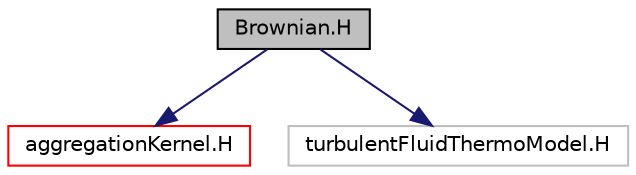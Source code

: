 digraph "Brownian.H"
{
  bgcolor="transparent";
  edge [fontname="Helvetica",fontsize="10",labelfontname="Helvetica",labelfontsize="10"];
  node [fontname="Helvetica",fontsize="10",shape=record];
  Node0 [label="Brownian.H",height=0.2,width=0.4,color="black", fillcolor="grey75", style="filled", fontcolor="black"];
  Node0 -> Node1 [color="midnightblue",fontsize="10",style="solid",fontname="Helvetica"];
  Node1 [label="aggregationKernel.H",height=0.2,width=0.4,color="red",URL="$a00404.html"];
  Node0 -> Node40 [color="midnightblue",fontsize="10",style="solid",fontname="Helvetica"];
  Node40 [label="turbulentFluidThermoModel.H",height=0.2,width=0.4,color="grey75"];
}
